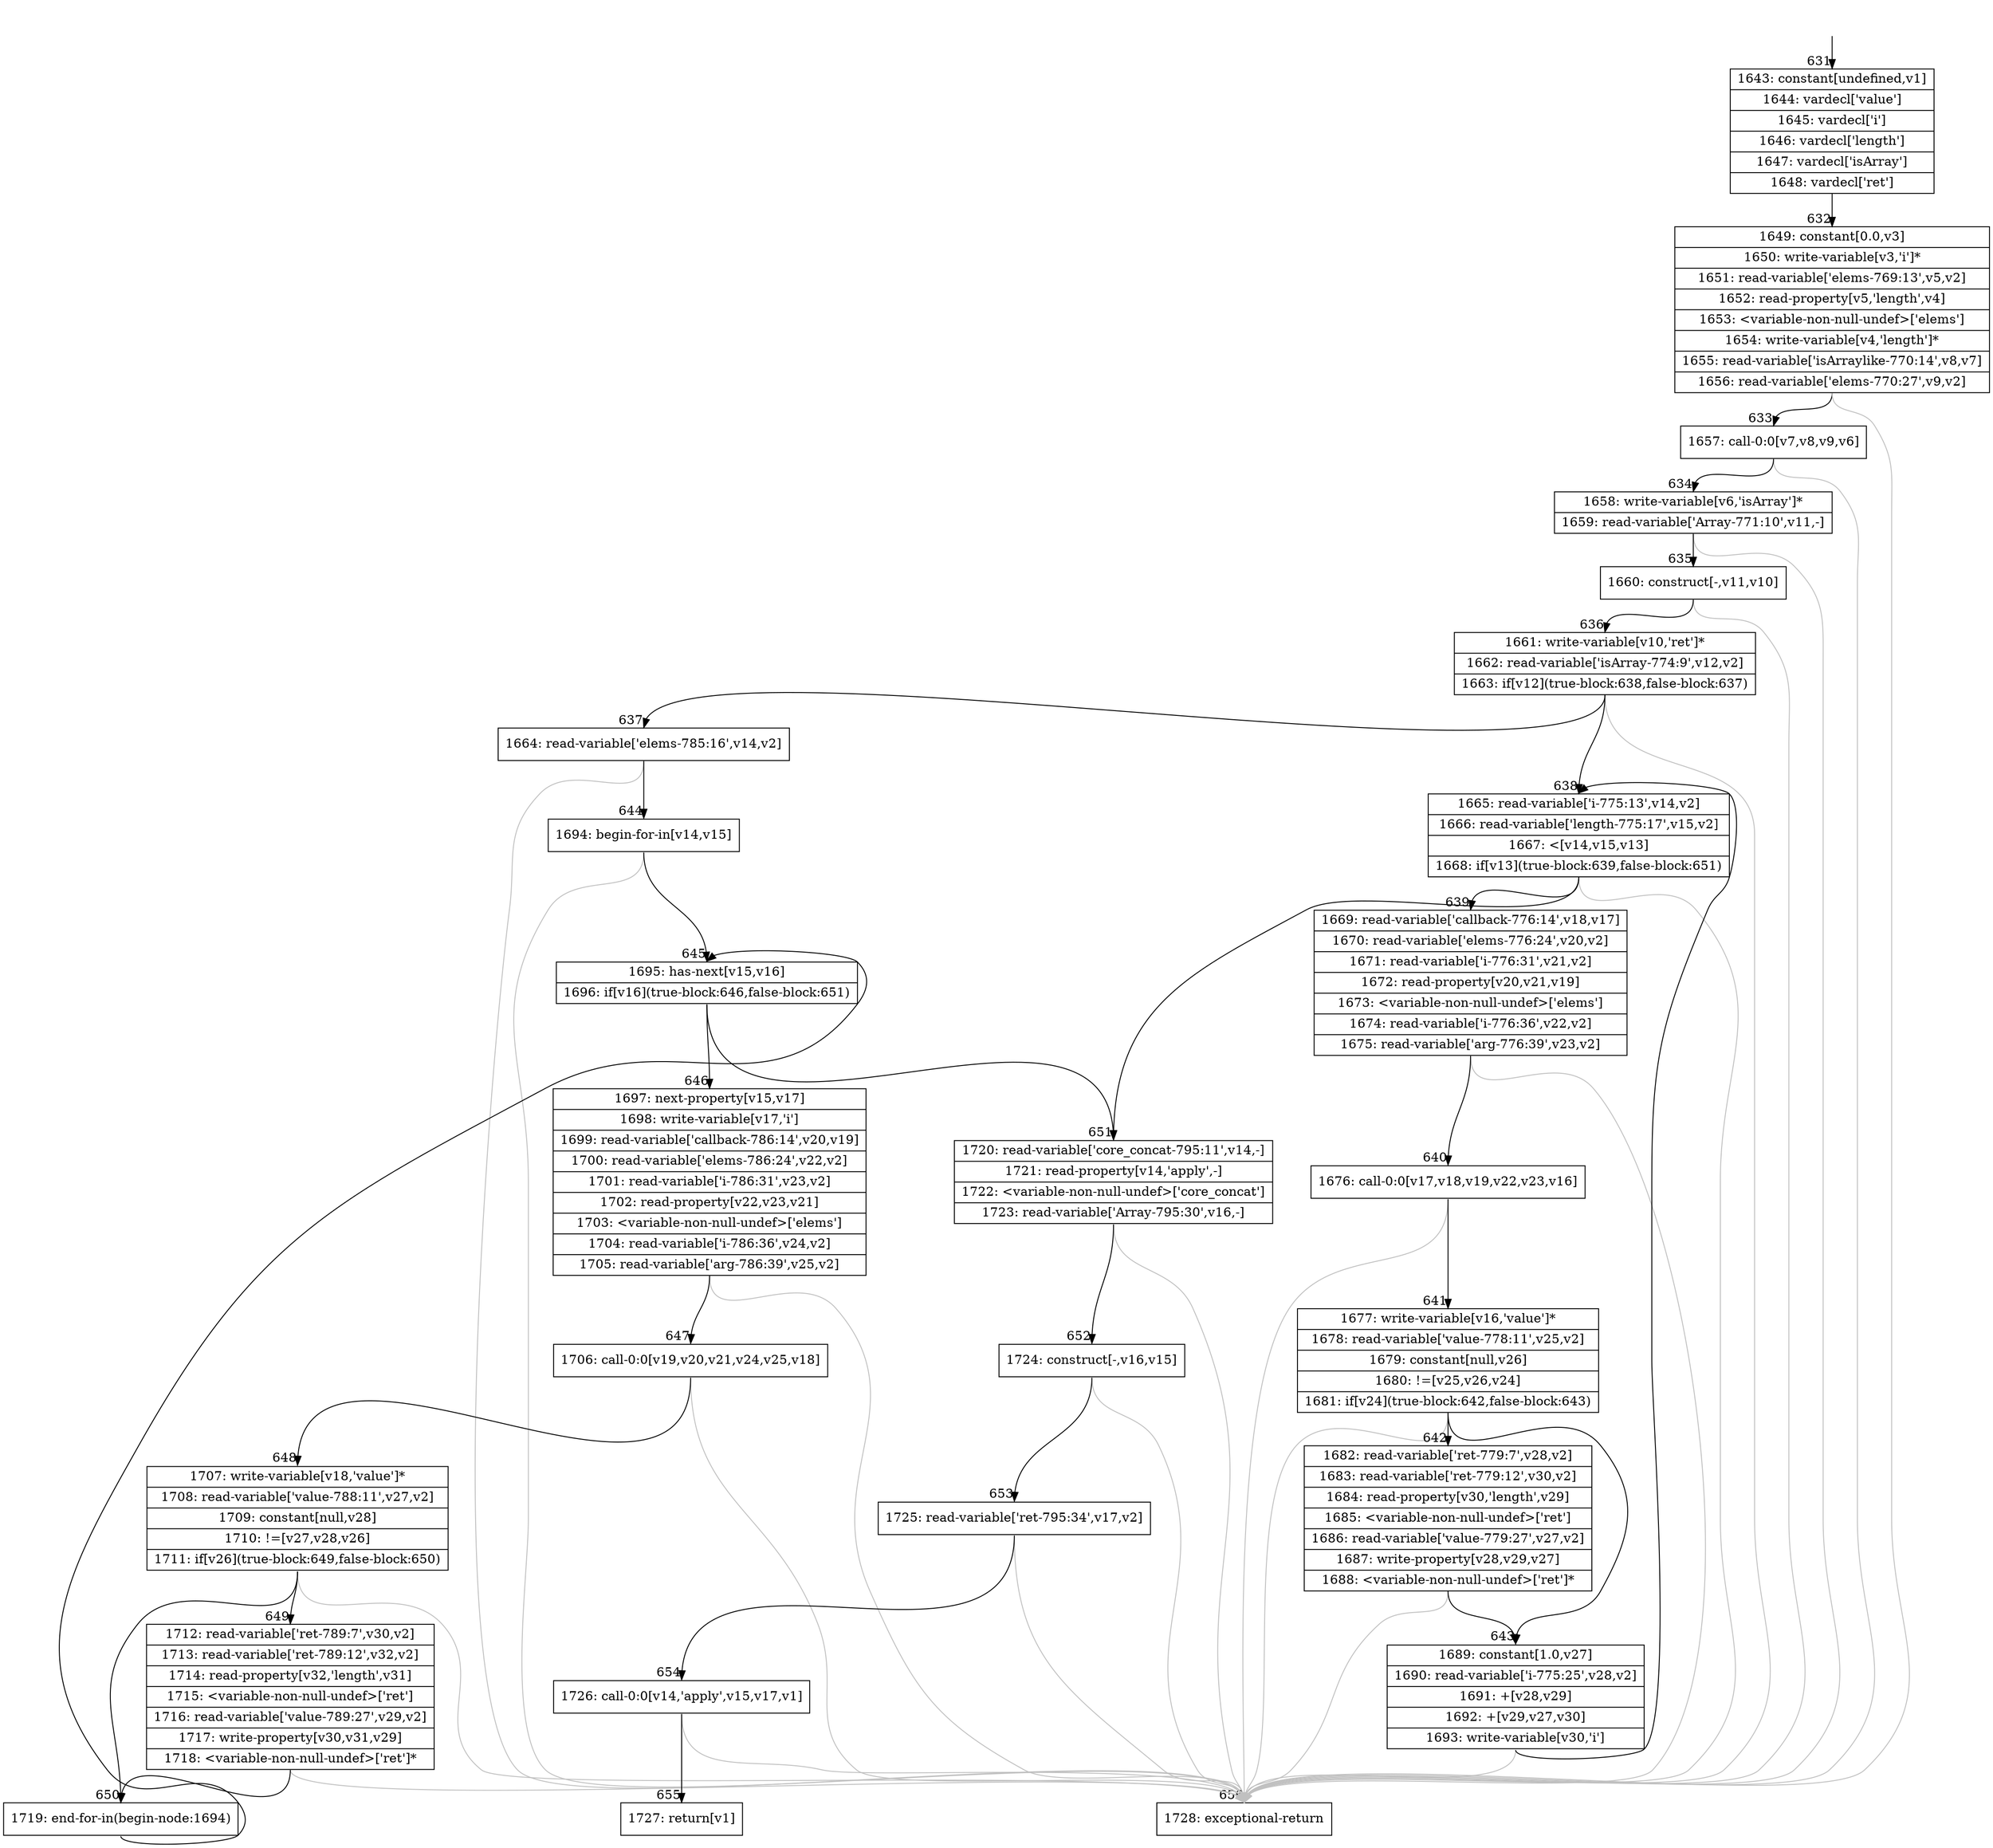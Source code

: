 digraph {
rankdir="TD"
BB_entry47[shape=none,label=""];
BB_entry47 -> BB631 [tailport=s, headport=n, headlabel="    631"]
BB631 [shape=record label="{1643: constant[undefined,v1]|1644: vardecl['value']|1645: vardecl['i']|1646: vardecl['length']|1647: vardecl['isArray']|1648: vardecl['ret']}" ] 
BB631 -> BB632 [tailport=s, headport=n, headlabel="      632"]
BB632 [shape=record label="{1649: constant[0.0,v3]|1650: write-variable[v3,'i']*|1651: read-variable['elems-769:13',v5,v2]|1652: read-property[v5,'length',v4]|1653: \<variable-non-null-undef\>['elems']|1654: write-variable[v4,'length']*|1655: read-variable['isArraylike-770:14',v8,v7]|1656: read-variable['elems-770:27',v9,v2]}" ] 
BB632 -> BB633 [tailport=s, headport=n, headlabel="      633"]
BB632 -> BB656 [tailport=s, headport=n, color=gray, headlabel="      656"]
BB633 [shape=record label="{1657: call-0:0[v7,v8,v9,v6]}" ] 
BB633 -> BB634 [tailport=s, headport=n, headlabel="      634"]
BB633 -> BB656 [tailport=s, headport=n, color=gray]
BB634 [shape=record label="{1658: write-variable[v6,'isArray']*|1659: read-variable['Array-771:10',v11,-]}" ] 
BB634 -> BB635 [tailport=s, headport=n, headlabel="      635"]
BB634 -> BB656 [tailport=s, headport=n, color=gray]
BB635 [shape=record label="{1660: construct[-,v11,v10]}" ] 
BB635 -> BB636 [tailport=s, headport=n, headlabel="      636"]
BB635 -> BB656 [tailport=s, headport=n, color=gray]
BB636 [shape=record label="{1661: write-variable[v10,'ret']*|1662: read-variable['isArray-774:9',v12,v2]|1663: if[v12](true-block:638,false-block:637)}" ] 
BB636 -> BB638 [tailport=s, headport=n, headlabel="      638"]
BB636 -> BB637 [tailport=s, headport=n, headlabel="      637"]
BB636 -> BB656 [tailport=s, headport=n, color=gray]
BB637 [shape=record label="{1664: read-variable['elems-785:16',v14,v2]}" ] 
BB637 -> BB644 [tailport=s, headport=n, headlabel="      644"]
BB637 -> BB656 [tailport=s, headport=n, color=gray]
BB638 [shape=record label="{1665: read-variable['i-775:13',v14,v2]|1666: read-variable['length-775:17',v15,v2]|1667: \<[v14,v15,v13]|1668: if[v13](true-block:639,false-block:651)}" ] 
BB638 -> BB639 [tailport=s, headport=n, headlabel="      639"]
BB638 -> BB651 [tailport=s, headport=n, headlabel="      651"]
BB638 -> BB656 [tailport=s, headport=n, color=gray]
BB639 [shape=record label="{1669: read-variable['callback-776:14',v18,v17]|1670: read-variable['elems-776:24',v20,v2]|1671: read-variable['i-776:31',v21,v2]|1672: read-property[v20,v21,v19]|1673: \<variable-non-null-undef\>['elems']|1674: read-variable['i-776:36',v22,v2]|1675: read-variable['arg-776:39',v23,v2]}" ] 
BB639 -> BB640 [tailport=s, headport=n, headlabel="      640"]
BB639 -> BB656 [tailport=s, headport=n, color=gray]
BB640 [shape=record label="{1676: call-0:0[v17,v18,v19,v22,v23,v16]}" ] 
BB640 -> BB641 [tailport=s, headport=n, headlabel="      641"]
BB640 -> BB656 [tailport=s, headport=n, color=gray]
BB641 [shape=record label="{1677: write-variable[v16,'value']*|1678: read-variable['value-778:11',v25,v2]|1679: constant[null,v26]|1680: !=[v25,v26,v24]|1681: if[v24](true-block:642,false-block:643)}" ] 
BB641 -> BB642 [tailport=s, headport=n, headlabel="      642"]
BB641 -> BB643 [tailport=s, headport=n, headlabel="      643"]
BB641 -> BB656 [tailport=s, headport=n, color=gray]
BB642 [shape=record label="{1682: read-variable['ret-779:7',v28,v2]|1683: read-variable['ret-779:12',v30,v2]|1684: read-property[v30,'length',v29]|1685: \<variable-non-null-undef\>['ret']|1686: read-variable['value-779:27',v27,v2]|1687: write-property[v28,v29,v27]|1688: \<variable-non-null-undef\>['ret']*}" ] 
BB642 -> BB643 [tailport=s, headport=n]
BB642 -> BB656 [tailport=s, headport=n, color=gray]
BB643 [shape=record label="{1689: constant[1.0,v27]|1690: read-variable['i-775:25',v28,v2]|1691: +[v28,v29]|1692: +[v29,v27,v30]|1693: write-variable[v30,'i']}" ] 
BB643 -> BB638 [tailport=s, headport=n]
BB643 -> BB656 [tailport=s, headport=n, color=gray]
BB644 [shape=record label="{1694: begin-for-in[v14,v15]}" ] 
BB644 -> BB645 [tailport=s, headport=n, headlabel="      645"]
BB644 -> BB656 [tailport=s, headport=n, color=gray]
BB645 [shape=record label="{1695: has-next[v15,v16]|1696: if[v16](true-block:646,false-block:651)}" ] 
BB645 -> BB646 [tailport=s, headport=n, headlabel="      646"]
BB645 -> BB651 [tailport=s, headport=n]
BB646 [shape=record label="{1697: next-property[v15,v17]|1698: write-variable[v17,'i']|1699: read-variable['callback-786:14',v20,v19]|1700: read-variable['elems-786:24',v22,v2]|1701: read-variable['i-786:31',v23,v2]|1702: read-property[v22,v23,v21]|1703: \<variable-non-null-undef\>['elems']|1704: read-variable['i-786:36',v24,v2]|1705: read-variable['arg-786:39',v25,v2]}" ] 
BB646 -> BB647 [tailport=s, headport=n, headlabel="      647"]
BB646 -> BB656 [tailport=s, headport=n, color=gray]
BB647 [shape=record label="{1706: call-0:0[v19,v20,v21,v24,v25,v18]}" ] 
BB647 -> BB648 [tailport=s, headport=n, headlabel="      648"]
BB647 -> BB656 [tailport=s, headport=n, color=gray]
BB648 [shape=record label="{1707: write-variable[v18,'value']*|1708: read-variable['value-788:11',v27,v2]|1709: constant[null,v28]|1710: !=[v27,v28,v26]|1711: if[v26](true-block:649,false-block:650)}" ] 
BB648 -> BB649 [tailport=s, headport=n, headlabel="      649"]
BB648 -> BB650 [tailport=s, headport=n, headlabel="      650"]
BB648 -> BB656 [tailport=s, headport=n, color=gray]
BB649 [shape=record label="{1712: read-variable['ret-789:7',v30,v2]|1713: read-variable['ret-789:12',v32,v2]|1714: read-property[v32,'length',v31]|1715: \<variable-non-null-undef\>['ret']|1716: read-variable['value-789:27',v29,v2]|1717: write-property[v30,v31,v29]|1718: \<variable-non-null-undef\>['ret']*}" ] 
BB649 -> BB650 [tailport=s, headport=n]
BB649 -> BB656 [tailport=s, headport=n, color=gray]
BB650 [shape=record label="{1719: end-for-in(begin-node:1694)}" ] 
BB650 -> BB645 [tailport=s, headport=n]
BB651 [shape=record label="{1720: read-variable['core_concat-795:11',v14,-]|1721: read-property[v14,'apply',-]|1722: \<variable-non-null-undef\>['core_concat']|1723: read-variable['Array-795:30',v16,-]}" ] 
BB651 -> BB652 [tailport=s, headport=n, headlabel="      652"]
BB651 -> BB656 [tailport=s, headport=n, color=gray]
BB652 [shape=record label="{1724: construct[-,v16,v15]}" ] 
BB652 -> BB653 [tailport=s, headport=n, headlabel="      653"]
BB652 -> BB656 [tailport=s, headport=n, color=gray]
BB653 [shape=record label="{1725: read-variable['ret-795:34',v17,v2]}" ] 
BB653 -> BB654 [tailport=s, headport=n, headlabel="      654"]
BB653 -> BB656 [tailport=s, headport=n, color=gray]
BB654 [shape=record label="{1726: call-0:0[v14,'apply',v15,v17,v1]}" ] 
BB654 -> BB655 [tailport=s, headport=n, headlabel="      655"]
BB654 -> BB656 [tailport=s, headport=n, color=gray]
BB655 [shape=record label="{1727: return[v1]}" ] 
BB656 [shape=record label="{1728: exceptional-return}" ] 
}
